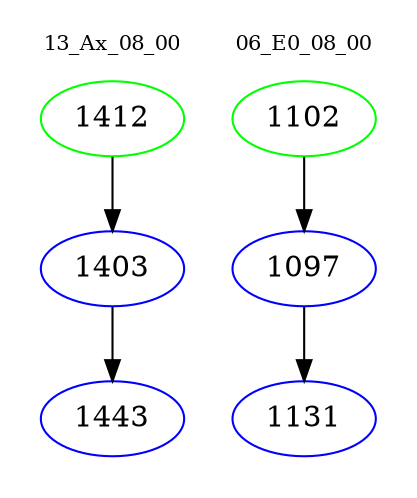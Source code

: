 digraph{
subgraph cluster_0 {
color = white
label = "13_Ax_08_00";
fontsize=10;
T0_1412 [label="1412", color="green"]
T0_1412 -> T0_1403 [color="black"]
T0_1403 [label="1403", color="blue"]
T0_1403 -> T0_1443 [color="black"]
T0_1443 [label="1443", color="blue"]
}
subgraph cluster_1 {
color = white
label = "06_E0_08_00";
fontsize=10;
T1_1102 [label="1102", color="green"]
T1_1102 -> T1_1097 [color="black"]
T1_1097 [label="1097", color="blue"]
T1_1097 -> T1_1131 [color="black"]
T1_1131 [label="1131", color="blue"]
}
}
